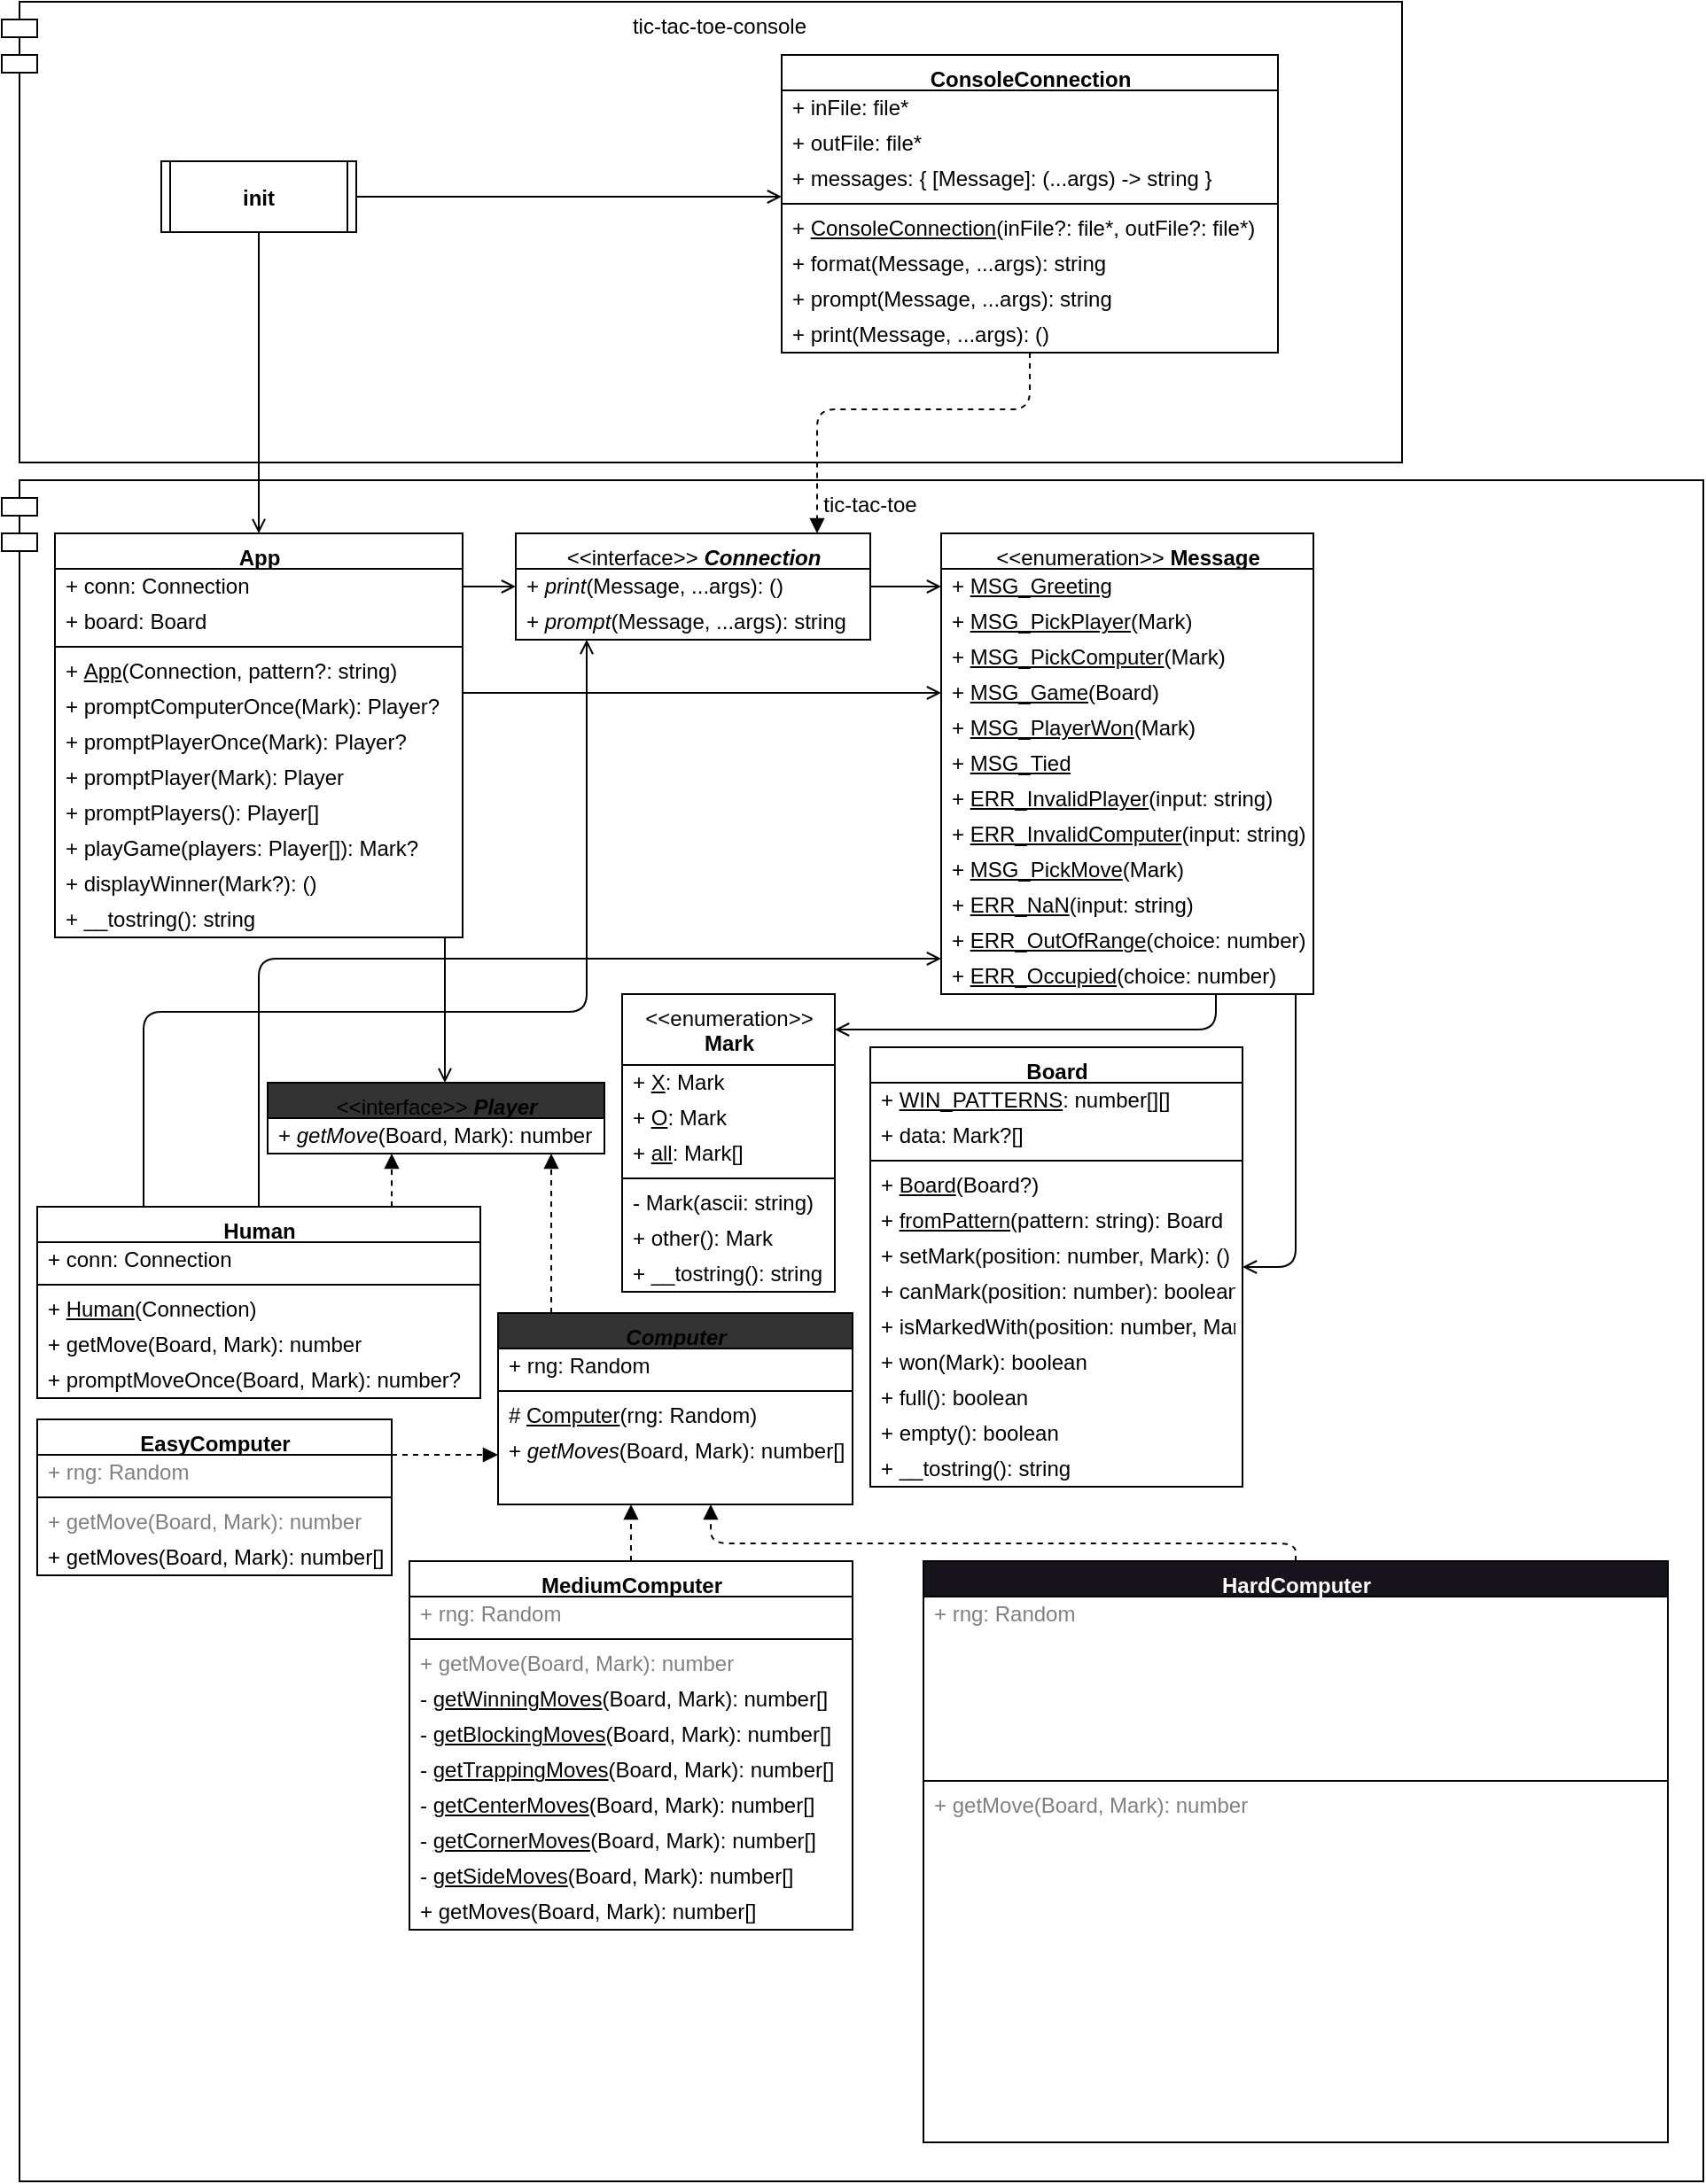 <mxfile>
    <diagram name="Page-1" id="3Qmz4yNFCVc4k0oNwkrS">
        <mxGraphModel dx="1030" dy="786" grid="1" gridSize="10" guides="0" tooltips="1" connect="1" arrows="1" fold="1" page="1" pageScale="1" pageWidth="850" pageHeight="1100" math="0" shadow="0">
            <root>
                <mxCell id="0"/>
                <mxCell id="1" parent="0"/>
                <mxCell id="96" value="" style="group" vertex="1" connectable="0" parent="1">
                    <mxGeometry x="10" y="10" width="790" height="260" as="geometry"/>
                </mxCell>
                <mxCell id="vkjEDLj0hO1vBvQd3F8n-6" value="tic-tac-toe-console" style="shape=module;align=left;spacingLeft=20;align=center;verticalAlign=top;whiteSpace=wrap;html=1;" parent="96" vertex="1">
                    <mxGeometry width="790" height="260" as="geometry"/>
                </mxCell>
                <mxCell id="188" style="edgeStyle=orthogonalEdgeStyle;html=1;fontColor=#FFFFFF;endArrow=open;endFill=0;" edge="1" parent="96" source="13" target="3">
                    <mxGeometry relative="1" as="geometry">
                        <Array as="points">
                            <mxPoint x="380" y="110"/>
                            <mxPoint x="380" y="110"/>
                        </Array>
                    </mxGeometry>
                </mxCell>
                <mxCell id="13" value="init" style="shape=process2;fixedSize=1;size=5;fontStyle=1;" vertex="1" parent="96">
                    <mxGeometry x="90" y="90" width="110" height="40" as="geometry"/>
                </mxCell>
                <mxCell id="3" value="&lt;b&gt;ConsoleConnection&lt;/b&gt;" style="swimlane;fontStyle=0;align=center;verticalAlign=top;childLayout=stackLayout;horizontal=1;startSize=20;horizontalStack=0;resizeParent=1;resizeParentMax=0;resizeLast=0;collapsible=0;marginBottom=0;html=1;" vertex="1" parent="96">
                    <mxGeometry x="440" y="30" width="280" height="168" as="geometry"/>
                </mxCell>
                <mxCell id="5" value="+ inFile: file*" style="text;html=1;strokeColor=none;fillColor=none;align=left;verticalAlign=middle;spacingLeft=4;spacingRight=4;overflow=hidden;rotatable=0;points=[[0,0.5],[1,0.5]];portConstraint=eastwest;" vertex="1" parent="3">
                    <mxGeometry y="20" width="280" height="20" as="geometry"/>
                </mxCell>
                <mxCell id="14" value="+ outFile: file*" style="text;html=1;strokeColor=none;fillColor=none;align=left;verticalAlign=middle;spacingLeft=4;spacingRight=4;overflow=hidden;rotatable=0;points=[[0,0.5],[1,0.5]];portConstraint=eastwest;" vertex="1" parent="3">
                    <mxGeometry y="40" width="280" height="20" as="geometry"/>
                </mxCell>
                <mxCell id="17" value="+ messages: { [Message]: (...args) -&amp;gt; string }" style="text;html=1;strokeColor=none;fillColor=none;align=left;verticalAlign=middle;spacingLeft=4;spacingRight=4;overflow=hidden;rotatable=0;points=[[0,0.5],[1,0.5]];portConstraint=eastwest;" vertex="1" parent="3">
                    <mxGeometry y="60" width="280" height="20" as="geometry"/>
                </mxCell>
                <mxCell id="8" value="" style="line;strokeWidth=1;fillColor=none;align=left;verticalAlign=middle;spacingTop=-1;spacingLeft=3;spacingRight=3;rotatable=0;labelPosition=right;points=[];portConstraint=eastwest;" vertex="1" parent="3">
                    <mxGeometry y="80" width="280" height="8" as="geometry"/>
                </mxCell>
                <mxCell id="19" value="+ &lt;u&gt;ConsoleConnection&lt;/u&gt;(inFile?: file*, outFile?: file*)" style="text;html=1;strokeColor=none;fillColor=none;align=left;verticalAlign=middle;spacingLeft=4;spacingRight=4;overflow=hidden;rotatable=0;points=[[0,0.5],[1,0.5]];portConstraint=eastwest;" vertex="1" parent="3">
                    <mxGeometry y="88" width="280" height="20" as="geometry"/>
                </mxCell>
                <mxCell id="18" value="+ format(Message, ...args): string" style="text;html=1;strokeColor=none;fillColor=none;align=left;verticalAlign=middle;spacingLeft=4;spacingRight=4;overflow=hidden;rotatable=0;points=[[0,0.5],[1,0.5]];portConstraint=eastwest;" vertex="1" parent="3">
                    <mxGeometry y="108" width="280" height="20" as="geometry"/>
                </mxCell>
                <mxCell id="10" value="+ prompt(Message, ...args): string" style="text;html=1;strokeColor=none;fillColor=none;align=left;verticalAlign=middle;spacingLeft=4;spacingRight=4;overflow=hidden;rotatable=0;points=[[0,0.5],[1,0.5]];portConstraint=eastwest;" vertex="1" parent="3">
                    <mxGeometry y="128" width="280" height="20" as="geometry"/>
                </mxCell>
                <mxCell id="16" value="+ print(Message, ...args): ()" style="text;html=1;strokeColor=none;fillColor=none;align=left;verticalAlign=middle;spacingLeft=4;spacingRight=4;overflow=hidden;rotatable=0;points=[[0,0.5],[1,0.5]];portConstraint=eastwest;" vertex="1" parent="3">
                    <mxGeometry y="148" width="280" height="20" as="geometry"/>
                </mxCell>
                <mxCell id="190" value="" style="group" vertex="1" connectable="0" parent="1">
                    <mxGeometry x="10" y="280" width="960" height="960" as="geometry"/>
                </mxCell>
                <mxCell id="vkjEDLj0hO1vBvQd3F8n-5" value="tic-tac-toe" style="shape=module;align=left;spacingLeft=20;align=center;verticalAlign=top;whiteSpace=wrap;html=1;" parent="190" vertex="1">
                    <mxGeometry width="960" height="960" as="geometry"/>
                </mxCell>
                <mxCell id="20" value="&lt;b&gt;App&lt;/b&gt;" style="swimlane;fontStyle=0;align=center;verticalAlign=top;childLayout=stackLayout;horizontal=1;startSize=20;horizontalStack=0;resizeParent=1;resizeParentMax=0;resizeLast=0;collapsible=0;marginBottom=0;html=1;" vertex="1" parent="190">
                    <mxGeometry x="30" y="30" width="230" height="228" as="geometry"/>
                </mxCell>
                <mxCell id="28" value="+ conn: Connection" style="text;html=1;strokeColor=none;fillColor=none;align=left;verticalAlign=middle;spacingLeft=4;spacingRight=4;overflow=hidden;rotatable=0;points=[[0,0.5],[1,0.5]];portConstraint=eastwest;" vertex="1" parent="20">
                    <mxGeometry y="20" width="230" height="20" as="geometry"/>
                </mxCell>
                <mxCell id="24" value="+ board: Board" style="text;html=1;strokeColor=none;fillColor=none;align=left;verticalAlign=middle;spacingLeft=4;spacingRight=4;overflow=hidden;rotatable=0;points=[[0,0.5],[1,0.5]];portConstraint=eastwest;" vertex="1" parent="20">
                    <mxGeometry y="40" width="230" height="20" as="geometry"/>
                </mxCell>
                <mxCell id="25" value="" style="line;strokeWidth=1;fillColor=none;align=left;verticalAlign=middle;spacingTop=-1;spacingLeft=3;spacingRight=3;rotatable=0;labelPosition=right;points=[];portConstraint=eastwest;" vertex="1" parent="20">
                    <mxGeometry y="60" width="230" height="8" as="geometry"/>
                </mxCell>
                <mxCell id="22" value="+&amp;nbsp;&lt;u&gt;App&lt;/u&gt;(Connection, pattern?: string)" style="text;html=1;strokeColor=none;fillColor=none;align=left;verticalAlign=middle;spacingLeft=4;spacingRight=4;overflow=hidden;rotatable=0;points=[[0,0.5],[1,0.5]];portConstraint=eastwest;" vertex="1" parent="20">
                    <mxGeometry y="68" width="230" height="20" as="geometry"/>
                </mxCell>
                <mxCell id="27" value="+ promptComputerOnce(Mark): Player?" style="text;html=1;strokeColor=none;fillColor=none;align=left;verticalAlign=middle;spacingLeft=4;spacingRight=4;overflow=hidden;rotatable=0;points=[[0,0.5],[1,0.5]];portConstraint=eastwest;" vertex="1" parent="20">
                    <mxGeometry y="88" width="230" height="20" as="geometry"/>
                </mxCell>
                <mxCell id="29" value="+ promptPlayerOnce(Mark): Player?" style="text;html=1;strokeColor=none;fillColor=none;align=left;verticalAlign=middle;spacingLeft=4;spacingRight=4;overflow=hidden;rotatable=0;points=[[0,0.5],[1,0.5]];portConstraint=eastwest;" vertex="1" parent="20">
                    <mxGeometry y="108" width="230" height="20" as="geometry"/>
                </mxCell>
                <mxCell id="33" value="+ promptPlayer(Mark): Player" style="text;html=1;strokeColor=none;fillColor=none;align=left;verticalAlign=middle;spacingLeft=4;spacingRight=4;overflow=hidden;rotatable=0;points=[[0,0.5],[1,0.5]];portConstraint=eastwest;" vertex="1" parent="20">
                    <mxGeometry y="128" width="230" height="20" as="geometry"/>
                </mxCell>
                <mxCell id="32" value="+ promptPlayers(): Player[]" style="text;html=1;strokeColor=none;fillColor=none;align=left;verticalAlign=middle;spacingLeft=4;spacingRight=4;overflow=hidden;rotatable=0;points=[[0,0.5],[1,0.5]];portConstraint=eastwest;" vertex="1" parent="20">
                    <mxGeometry y="148" width="230" height="20" as="geometry"/>
                </mxCell>
                <mxCell id="31" value="+ playGame(players: Player[]): Mark?" style="text;html=1;strokeColor=none;fillColor=none;align=left;verticalAlign=middle;spacingLeft=4;spacingRight=4;overflow=hidden;rotatable=0;points=[[0,0.5],[1,0.5]];portConstraint=eastwest;" vertex="1" parent="20">
                    <mxGeometry y="168" width="230" height="20" as="geometry"/>
                </mxCell>
                <mxCell id="30" value="+ displayWinner(Mark?): ()" style="text;html=1;strokeColor=none;fillColor=none;align=left;verticalAlign=middle;spacingLeft=4;spacingRight=4;overflow=hidden;rotatable=0;points=[[0,0.5],[1,0.5]];portConstraint=eastwest;" vertex="1" parent="20">
                    <mxGeometry y="188" width="230" height="20" as="geometry"/>
                </mxCell>
                <mxCell id="34" value="+ __tostring(): string" style="text;html=1;strokeColor=none;fillColor=none;align=left;verticalAlign=middle;spacingLeft=4;spacingRight=4;overflow=hidden;rotatable=0;points=[[0,0.5],[1,0.5]];portConstraint=eastwest;" vertex="1" parent="20">
                    <mxGeometry y="208" width="230" height="20" as="geometry"/>
                </mxCell>
                <mxCell id="35" value="&amp;lt;&amp;lt;interface&amp;gt;&amp;gt; &lt;b&gt;&lt;i&gt;Connection&lt;/i&gt;&lt;/b&gt;" style="swimlane;fontStyle=0;align=center;verticalAlign=top;childLayout=stackLayout;horizontal=1;startSize=20;horizontalStack=0;resizeParent=1;resizeParentMax=0;resizeLast=0;collapsible=0;marginBottom=0;html=1;" vertex="1" parent="190">
                    <mxGeometry x="290" y="30" width="200" height="60" as="geometry"/>
                </mxCell>
                <mxCell id="39" value="+ &lt;i&gt;print&lt;/i&gt;(Message, ...args): ()" style="text;html=1;strokeColor=none;fillColor=none;align=left;verticalAlign=middle;spacingLeft=4;spacingRight=4;overflow=hidden;rotatable=0;points=[[0,0.5],[1,0.5]];portConstraint=eastwest;" vertex="1" parent="35">
                    <mxGeometry y="20" width="200" height="20" as="geometry"/>
                </mxCell>
                <mxCell id="43" value="+ &lt;i&gt;prompt&lt;/i&gt;(Message, ...args): string" style="text;html=1;strokeColor=none;fillColor=none;align=left;verticalAlign=middle;spacingLeft=4;spacingRight=4;overflow=hidden;rotatable=0;points=[[0,0.5],[1,0.5]];portConstraint=eastwest;" vertex="1" parent="35">
                    <mxGeometry y="40" width="200" height="20" as="geometry"/>
                </mxCell>
                <mxCell id="181" style="edgeStyle=orthogonalEdgeStyle;html=1;fontColor=#FFFFFF;endArrow=open;endFill=0;" edge="1" parent="190" source="20" target="35">
                    <mxGeometry relative="1" as="geometry">
                        <Array as="points">
                            <mxPoint x="270" y="60"/>
                            <mxPoint x="270" y="60"/>
                        </Array>
                    </mxGeometry>
                </mxCell>
                <mxCell id="64" value="&amp;lt;&amp;lt;enumeration&amp;gt;&amp;gt;&lt;br&gt;&lt;b&gt;Mark&lt;/b&gt;" style="swimlane;fontStyle=0;align=center;verticalAlign=top;childLayout=stackLayout;horizontal=1;startSize=40;horizontalStack=0;resizeParent=1;resizeParentMax=0;resizeLast=0;collapsible=0;marginBottom=0;html=1;fillColor=default;" vertex="1" parent="190">
                    <mxGeometry x="350" y="290" width="120" height="168" as="geometry"/>
                </mxCell>
                <mxCell id="66" value="+ &lt;u&gt;X&lt;/u&gt;: Mark" style="text;html=1;strokeColor=none;fillColor=none;align=left;verticalAlign=middle;spacingLeft=4;spacingRight=4;overflow=hidden;rotatable=0;points=[[0,0.5],[1,0.5]];portConstraint=eastwest;" vertex="1" parent="64">
                    <mxGeometry y="40" width="120" height="20" as="geometry"/>
                </mxCell>
                <mxCell id="72" value="+ &lt;u&gt;O&lt;/u&gt;: Mark" style="text;html=1;strokeColor=none;fillColor=none;align=left;verticalAlign=middle;spacingLeft=4;spacingRight=4;overflow=hidden;rotatable=0;points=[[0,0.5],[1,0.5]];portConstraint=eastwest;" vertex="1" parent="64">
                    <mxGeometry y="60" width="120" height="20" as="geometry"/>
                </mxCell>
                <mxCell id="73" value="+ &lt;u&gt;all&lt;/u&gt;: Mark[]" style="text;html=1;strokeColor=none;fillColor=none;align=left;verticalAlign=middle;spacingLeft=4;spacingRight=4;overflow=hidden;rotatable=0;points=[[0,0.5],[1,0.5]];portConstraint=eastwest;" vertex="1" parent="64">
                    <mxGeometry y="80" width="120" height="20" as="geometry"/>
                </mxCell>
                <mxCell id="69" value="" style="line;strokeWidth=1;fillColor=none;align=left;verticalAlign=middle;spacingTop=-1;spacingLeft=3;spacingRight=3;rotatable=0;labelPosition=right;points=[];portConstraint=eastwest;" vertex="1" parent="64">
                    <mxGeometry y="100" width="120" height="8" as="geometry"/>
                </mxCell>
                <mxCell id="71" value="- Mark(ascii: string)" style="text;html=1;strokeColor=none;fillColor=none;align=left;verticalAlign=middle;spacingLeft=4;spacingRight=4;overflow=hidden;rotatable=0;points=[[0,0.5],[1,0.5]];portConstraint=eastwest;" vertex="1" parent="64">
                    <mxGeometry y="108" width="120" height="20" as="geometry"/>
                </mxCell>
                <mxCell id="74" value="+ other(): Mark" style="text;html=1;strokeColor=none;fillColor=none;align=left;verticalAlign=middle;spacingLeft=4;spacingRight=4;overflow=hidden;rotatable=0;points=[[0,0.5],[1,0.5]];portConstraint=eastwest;" vertex="1" parent="64">
                    <mxGeometry y="128" width="120" height="20" as="geometry"/>
                </mxCell>
                <mxCell id="75" value="+ __tostring(): string" style="text;html=1;strokeColor=none;fillColor=none;align=left;verticalAlign=middle;spacingLeft=4;spacingRight=4;overflow=hidden;rotatable=0;points=[[0,0.5],[1,0.5]];portConstraint=eastwest;" vertex="1" parent="64">
                    <mxGeometry y="148" width="120" height="20" as="geometry"/>
                </mxCell>
                <mxCell id="140" style="edgeStyle=orthogonalEdgeStyle;html=1;endArrow=open;endFill=0;" edge="1" parent="190" source="76" target="44">
                    <mxGeometry relative="1" as="geometry">
                        <mxPoint x="580" y="154" as="sourcePoint"/>
                        <Array as="points">
                            <mxPoint x="730" y="444"/>
                        </Array>
                    </mxGeometry>
                </mxCell>
                <mxCell id="141" style="edgeStyle=orthogonalEdgeStyle;html=1;endArrow=open;endFill=0;" edge="1" parent="190" source="76" target="64">
                    <mxGeometry relative="1" as="geometry">
                        <Array as="points">
                            <mxPoint x="685" y="310"/>
                        </Array>
                    </mxGeometry>
                </mxCell>
                <mxCell id="76" value="&amp;lt;&amp;lt;enumeration&amp;gt;&amp;gt; &lt;b&gt;Message&lt;/b&gt;" style="swimlane;fontStyle=0;align=center;verticalAlign=top;childLayout=stackLayout;horizontal=1;startSize=20;horizontalStack=0;resizeParent=1;resizeParentMax=0;resizeLast=0;collapsible=0;marginBottom=0;html=1;" vertex="1" parent="190">
                    <mxGeometry x="530" y="30" width="210" height="260" as="geometry"/>
                </mxCell>
                <mxCell id="78" value="+ &lt;u&gt;MSG_Greeting&lt;/u&gt;" style="text;html=1;strokeColor=none;fillColor=none;align=left;verticalAlign=middle;spacingLeft=4;spacingRight=4;overflow=hidden;rotatable=0;points=[[0,0.5],[1,0.5]];portConstraint=eastwest;" vertex="1" parent="76">
                    <mxGeometry y="20" width="210" height="20" as="geometry"/>
                </mxCell>
                <mxCell id="84" value="+ &lt;u&gt;MSG_PickPlayer&lt;/u&gt;(Mark)" style="text;html=1;strokeColor=none;fillColor=none;align=left;verticalAlign=middle;spacingLeft=4;spacingRight=4;overflow=hidden;rotatable=0;points=[[0,0.5],[1,0.5]];portConstraint=eastwest;" vertex="1" parent="76">
                    <mxGeometry y="40" width="210" height="20" as="geometry"/>
                </mxCell>
                <mxCell id="85" value="+ &lt;u&gt;MSG_PickComputer&lt;/u&gt;(Mark)" style="text;html=1;strokeColor=none;fillColor=none;align=left;verticalAlign=middle;spacingLeft=4;spacingRight=4;overflow=hidden;rotatable=0;points=[[0,0.5],[1,0.5]];portConstraint=eastwest;" vertex="1" parent="76">
                    <mxGeometry y="60" width="210" height="20" as="geometry"/>
                </mxCell>
                <mxCell id="86" value="+ &lt;u&gt;MSG_Game&lt;/u&gt;(Board)" style="text;html=1;strokeColor=none;fillColor=none;align=left;verticalAlign=middle;spacingLeft=4;spacingRight=4;overflow=hidden;rotatable=0;points=[[0,0.5],[1,0.5]];portConstraint=eastwest;" vertex="1" parent="76">
                    <mxGeometry y="80" width="210" height="20" as="geometry"/>
                </mxCell>
                <mxCell id="87" value="+ &lt;u&gt;MSG_PlayerWon&lt;/u&gt;(Mark)" style="text;html=1;strokeColor=none;fillColor=none;align=left;verticalAlign=middle;spacingLeft=4;spacingRight=4;overflow=hidden;rotatable=0;points=[[0,0.5],[1,0.5]];portConstraint=eastwest;" vertex="1" parent="76">
                    <mxGeometry y="100" width="210" height="20" as="geometry"/>
                </mxCell>
                <mxCell id="88" value="+ &lt;u&gt;MSG_Tied&lt;/u&gt;" style="text;html=1;strokeColor=none;fillColor=none;align=left;verticalAlign=middle;spacingLeft=4;spacingRight=4;overflow=hidden;rotatable=0;points=[[0,0.5],[1,0.5]];portConstraint=eastwest;" vertex="1" parent="76">
                    <mxGeometry y="120" width="210" height="20" as="geometry"/>
                </mxCell>
                <mxCell id="89" value="+ &lt;u&gt;ERR_InvalidPlayer&lt;/u&gt;(input: string)" style="text;html=1;strokeColor=none;fillColor=none;align=left;verticalAlign=middle;spacingLeft=4;spacingRight=4;overflow=hidden;rotatable=0;points=[[0,0.5],[1,0.5]];portConstraint=eastwest;" vertex="1" parent="76">
                    <mxGeometry y="140" width="210" height="20" as="geometry"/>
                </mxCell>
                <mxCell id="90" value="+ &lt;u&gt;ERR_InvalidComputer&lt;/u&gt;(input: string)" style="text;html=1;strokeColor=none;fillColor=none;align=left;verticalAlign=middle;spacingLeft=4;spacingRight=4;overflow=hidden;rotatable=0;points=[[0,0.5],[1,0.5]];portConstraint=eastwest;" vertex="1" parent="76">
                    <mxGeometry y="160" width="210" height="20" as="geometry"/>
                </mxCell>
                <mxCell id="91" value="+ &lt;u&gt;MSG_PickMove&lt;/u&gt;(Mark)" style="text;html=1;strokeColor=none;fillColor=none;align=left;verticalAlign=middle;spacingLeft=4;spacingRight=4;overflow=hidden;rotatable=0;points=[[0,0.5],[1,0.5]];portConstraint=eastwest;" vertex="1" parent="76">
                    <mxGeometry y="180" width="210" height="20" as="geometry"/>
                </mxCell>
                <mxCell id="92" value="+ &lt;u&gt;ERR_NaN&lt;/u&gt;(input: string)" style="text;html=1;strokeColor=none;fillColor=none;align=left;verticalAlign=middle;spacingLeft=4;spacingRight=4;overflow=hidden;rotatable=0;points=[[0,0.5],[1,0.5]];portConstraint=eastwest;" vertex="1" parent="76">
                    <mxGeometry y="200" width="210" height="20" as="geometry"/>
                </mxCell>
                <mxCell id="93" value="+ &lt;u&gt;ERR_OutOfRange&lt;/u&gt;(choice: number)" style="text;html=1;strokeColor=none;fillColor=none;align=left;verticalAlign=middle;spacingLeft=4;spacingRight=4;overflow=hidden;rotatable=0;points=[[0,0.5],[1,0.5]];portConstraint=eastwest;" vertex="1" parent="76">
                    <mxGeometry y="220" width="210" height="20" as="geometry"/>
                </mxCell>
                <mxCell id="94" value="+ &lt;u&gt;ERR_Occupied&lt;/u&gt;(choice: number)" style="text;html=1;strokeColor=none;fillColor=none;align=left;verticalAlign=middle;spacingLeft=4;spacingRight=4;overflow=hidden;rotatable=0;points=[[0,0.5],[1,0.5]];portConstraint=eastwest;" vertex="1" parent="76">
                    <mxGeometry y="240" width="210" height="20" as="geometry"/>
                </mxCell>
                <mxCell id="186" style="edgeStyle=orthogonalEdgeStyle;html=1;fontColor=#FFFFFF;endArrow=open;endFill=0;" edge="1" parent="190" source="20" target="76">
                    <mxGeometry relative="1" as="geometry">
                        <Array as="points">
                            <mxPoint x="400" y="120"/>
                            <mxPoint x="400" y="120"/>
                        </Array>
                    </mxGeometry>
                </mxCell>
                <mxCell id="185" style="edgeStyle=orthogonalEdgeStyle;html=1;fontColor=#FFFFFF;endArrow=open;endFill=0;" edge="1" parent="190" source="35" target="76">
                    <mxGeometry relative="1" as="geometry">
                        <Array as="points">
                            <mxPoint x="520" y="60"/>
                            <mxPoint x="520" y="60"/>
                        </Array>
                    </mxGeometry>
                </mxCell>
                <mxCell id="98" value="&amp;lt;&amp;lt;interface&amp;gt;&amp;gt; &lt;b&gt;&lt;i&gt;Player&lt;/i&gt;&lt;/b&gt;" style="swimlane;fontStyle=0;align=center;verticalAlign=top;childLayout=stackLayout;horizontal=1;startSize=20;horizontalStack=0;resizeParent=1;resizeParentMax=0;resizeLast=0;collapsible=0;marginBottom=0;html=1;fillStyle=auto;gradientColor=none;swimlaneFillColor=none;fillColor=#333333;" vertex="1" parent="190">
                    <mxGeometry x="150" y="340" width="190" height="40" as="geometry"/>
                </mxCell>
                <mxCell id="105" value="+ &lt;i&gt;getMove&lt;/i&gt;(Board, Mark): number" style="text;html=1;strokeColor=none;fillColor=none;align=left;verticalAlign=middle;spacingLeft=4;spacingRight=4;overflow=hidden;rotatable=0;points=[[0,0.5],[1,0.5]];portConstraint=eastwest;" vertex="1" parent="98">
                    <mxGeometry y="20" width="190" height="20" as="geometry"/>
                </mxCell>
                <mxCell id="139" style="edgeStyle=orthogonalEdgeStyle;html=1;endArrow=open;endFill=0;" edge="1" parent="190" source="20" target="98">
                    <mxGeometry relative="1" as="geometry">
                        <Array as="points">
                            <mxPoint x="250" y="310"/>
                            <mxPoint x="250" y="310"/>
                        </Array>
                    </mxGeometry>
                </mxCell>
                <mxCell id="114" style="edgeStyle=orthogonalEdgeStyle;html=1;endArrow=block;endFill=1;dashed=1;" edge="1" parent="190" source="106" target="98">
                    <mxGeometry relative="1" as="geometry">
                        <Array as="points">
                            <mxPoint x="310" y="430"/>
                            <mxPoint x="310" y="430"/>
                        </Array>
                    </mxGeometry>
                </mxCell>
                <mxCell id="106" value="&lt;b&gt;&lt;i&gt;Computer&lt;/i&gt;&lt;/b&gt;" style="swimlane;fontStyle=0;align=center;verticalAlign=top;childLayout=stackLayout;horizontal=1;startSize=20;horizontalStack=0;resizeParent=1;resizeParentMax=0;resizeLast=0;collapsible=0;marginBottom=0;html=1;fillColor=#333333;" vertex="1" parent="190">
                    <mxGeometry x="280" y="470" width="200" height="108" as="geometry"/>
                </mxCell>
                <mxCell id="135" value="+ rng: Random" style="text;html=1;strokeColor=none;fillColor=none;align=left;verticalAlign=middle;spacingLeft=4;spacingRight=4;overflow=hidden;rotatable=0;points=[[0,0.5],[1,0.5]];portConstraint=eastwest;" vertex="1" parent="106">
                    <mxGeometry y="20" width="200" height="20" as="geometry"/>
                </mxCell>
                <mxCell id="134" value="" style="line;strokeWidth=1;fillColor=none;align=left;verticalAlign=middle;spacingTop=-1;spacingLeft=3;spacingRight=3;rotatable=0;labelPosition=right;points=[];portConstraint=eastwest;" vertex="1" parent="106">
                    <mxGeometry y="40" width="200" height="8" as="geometry"/>
                </mxCell>
                <mxCell id="136" value="# &lt;u&gt;Computer&lt;/u&gt;(rng: Random)" style="text;html=1;strokeColor=none;fillColor=none;align=left;verticalAlign=middle;spacingLeft=4;spacingRight=4;overflow=hidden;rotatable=0;points=[[0,0.5],[1,0.5]];portConstraint=eastwest;" vertex="1" parent="106">
                    <mxGeometry y="48" width="200" height="20" as="geometry"/>
                </mxCell>
                <mxCell id="113" value="+ &lt;i&gt;getMoves&lt;/i&gt;(Board, Mark): number[]" style="text;html=1;strokeColor=none;fillColor=none;align=left;verticalAlign=middle;spacingLeft=4;spacingRight=4;overflow=hidden;rotatable=0;points=[[0,0.5],[1,0.5]];portConstraint=eastwest;" vertex="1" parent="106">
                    <mxGeometry y="68" width="200" height="20" as="geometry"/>
                </mxCell>
                <mxCell id="109" value="+ getMove(Board, Mark): number" style="text;html=1;strokeColor=none;fillColor=none;align=left;verticalAlign=middle;spacingLeft=4;spacingRight=4;overflow=hidden;rotatable=0;points=[[0,0.5],[1,0.5]];portConstraint=eastwest;fontColor=#FFFFFF;" vertex="1" parent="106">
                    <mxGeometry y="88" width="200" height="20" as="geometry"/>
                </mxCell>
                <mxCell id="125" style="edgeStyle=orthogonalEdgeStyle;html=1;endArrow=block;endFill=1;dashed=1;" edge="1" parent="190" source="115" target="98">
                    <mxGeometry relative="1" as="geometry">
                        <Array as="points">
                            <mxPoint x="220" y="400"/>
                            <mxPoint x="220" y="400"/>
                        </Array>
                    </mxGeometry>
                </mxCell>
                <mxCell id="182" style="edgeStyle=orthogonalEdgeStyle;html=1;fontColor=#FFFFFF;endArrow=open;endFill=0;" edge="1" parent="190" source="115" target="35">
                    <mxGeometry relative="1" as="geometry">
                        <Array as="points">
                            <mxPoint x="80" y="300"/>
                            <mxPoint x="330" y="300"/>
                        </Array>
                    </mxGeometry>
                </mxCell>
                <mxCell id="187" style="edgeStyle=orthogonalEdgeStyle;html=1;fontColor=#FFFFFF;endArrow=open;endFill=0;" edge="1" parent="190" source="115" target="76">
                    <mxGeometry relative="1" as="geometry">
                        <Array as="points">
                            <mxPoint x="145" y="270"/>
                        </Array>
                    </mxGeometry>
                </mxCell>
                <mxCell id="115" value="&lt;b&gt;Human&lt;/b&gt;" style="swimlane;fontStyle=0;align=center;verticalAlign=top;childLayout=stackLayout;horizontal=1;startSize=20;horizontalStack=0;resizeParent=1;resizeParentMax=0;resizeLast=0;collapsible=0;marginBottom=0;html=1;" vertex="1" parent="190">
                    <mxGeometry x="20" y="410" width="250" height="108" as="geometry"/>
                </mxCell>
                <mxCell id="122" value="+ conn: Connection" style="text;html=1;strokeColor=none;fillColor=none;align=left;verticalAlign=middle;spacingLeft=4;spacingRight=4;overflow=hidden;rotatable=0;points=[[0,0.5],[1,0.5]];portConstraint=eastwest;" vertex="1" parent="115">
                    <mxGeometry y="20" width="250" height="20" as="geometry"/>
                </mxCell>
                <mxCell id="120" value="" style="line;strokeWidth=1;fillColor=none;align=left;verticalAlign=middle;spacingTop=-1;spacingLeft=3;spacingRight=3;rotatable=0;labelPosition=right;points=[];portConstraint=eastwest;" vertex="1" parent="115">
                    <mxGeometry y="40" width="250" height="8" as="geometry"/>
                </mxCell>
                <mxCell id="124" value="+ &lt;u&gt;Human&lt;/u&gt;(Connection)" style="text;html=1;strokeColor=none;fillColor=none;align=left;verticalAlign=middle;spacingLeft=4;spacingRight=4;overflow=hidden;rotatable=0;points=[[0,0.5],[1,0.5]];portConstraint=eastwest;" vertex="1" parent="115">
                    <mxGeometry y="48" width="250" height="20" as="geometry"/>
                </mxCell>
                <mxCell id="117" value="+ getMove(Board, Mark): number" style="text;html=1;strokeColor=none;fillColor=none;align=left;verticalAlign=middle;spacingLeft=4;spacingRight=4;overflow=hidden;rotatable=0;points=[[0,0.5],[1,0.5]];portConstraint=eastwest;" vertex="1" parent="115">
                    <mxGeometry y="68" width="250" height="20" as="geometry"/>
                </mxCell>
                <mxCell id="119" value="+ promptMoveOnce(Board, Mark): number?" style="text;html=1;strokeColor=none;fillColor=none;align=left;verticalAlign=middle;spacingLeft=4;spacingRight=4;overflow=hidden;rotatable=0;points=[[0,0.5],[1,0.5]];portConstraint=eastwest;" vertex="1" parent="115">
                    <mxGeometry y="88" width="250" height="20" as="geometry"/>
                </mxCell>
                <mxCell id="138" style="edgeStyle=orthogonalEdgeStyle;html=1;dashed=1;endArrow=block;endFill=1;" edge="1" parent="190" source="126" target="106">
                    <mxGeometry relative="1" as="geometry">
                        <Array as="points">
                            <mxPoint x="250" y="550"/>
                            <mxPoint x="250" y="550"/>
                        </Array>
                    </mxGeometry>
                </mxCell>
                <mxCell id="126" value="&lt;b&gt;EasyComputer&lt;/b&gt;" style="swimlane;fontStyle=0;align=center;verticalAlign=top;childLayout=stackLayout;horizontal=1;startSize=20;horizontalStack=0;resizeParent=1;resizeParentMax=0;resizeLast=0;collapsible=0;marginBottom=0;html=1;" vertex="1" parent="190">
                    <mxGeometry x="20" y="530" width="200" height="88" as="geometry"/>
                </mxCell>
                <mxCell id="137" value="+ rng: Random" style="text;html=1;strokeColor=none;fillColor=none;align=left;verticalAlign=middle;spacingLeft=4;spacingRight=4;overflow=hidden;rotatable=0;points=[[0,0.5],[1,0.5]];portConstraint=eastwest;fontColor=#808080;" vertex="1" parent="126">
                    <mxGeometry y="20" width="200" height="20" as="geometry"/>
                </mxCell>
                <mxCell id="131" value="" style="line;strokeWidth=1;fillColor=none;align=left;verticalAlign=middle;spacingTop=-1;spacingLeft=3;spacingRight=3;rotatable=0;labelPosition=right;points=[];portConstraint=eastwest;" vertex="1" parent="126">
                    <mxGeometry y="40" width="200" height="8" as="geometry"/>
                </mxCell>
                <mxCell id="145" value="+ getMove(Board, Mark): number" style="text;html=1;strokeColor=none;fillColor=none;align=left;verticalAlign=middle;spacingLeft=4;spacingRight=4;overflow=hidden;rotatable=0;points=[[0,0.5],[1,0.5]];portConstraint=eastwest;fontColor=#808080;" vertex="1" parent="126">
                    <mxGeometry y="48" width="200" height="20" as="geometry"/>
                </mxCell>
                <mxCell id="133" value="+ getMoves(Board, Mark): number[]" style="text;html=1;strokeColor=none;fillColor=none;align=left;verticalAlign=middle;spacingLeft=4;spacingRight=4;overflow=hidden;rotatable=0;points=[[0,0.5],[1,0.5]];portConstraint=eastwest;" vertex="1" parent="126">
                    <mxGeometry y="68" width="200" height="20" as="geometry"/>
                </mxCell>
                <mxCell id="151" style="edgeStyle=orthogonalEdgeStyle;html=1;fontColor=#FFFFFF;endArrow=block;endFill=1;dashed=1;" edge="1" parent="190" source="146" target="106">
                    <mxGeometry relative="1" as="geometry">
                        <Array as="points">
                            <mxPoint x="355" y="610"/>
                            <mxPoint x="355" y="610"/>
                        </Array>
                    </mxGeometry>
                </mxCell>
                <mxCell id="146" value="&lt;b&gt;MediumComputer&lt;/b&gt;" style="swimlane;fontStyle=0;align=center;verticalAlign=top;childLayout=stackLayout;horizontal=1;startSize=20;horizontalStack=0;resizeParent=1;resizeParentMax=0;resizeLast=0;collapsible=0;marginBottom=0;html=1;fillColor=default;" vertex="1" parent="190">
                    <mxGeometry x="230" y="610" width="250" height="208" as="geometry"/>
                </mxCell>
                <mxCell id="147" value="+ rng: Random" style="text;html=1;strokeColor=none;fillColor=none;align=left;verticalAlign=middle;spacingLeft=4;spacingRight=4;overflow=hidden;rotatable=0;points=[[0,0.5],[1,0.5]];portConstraint=eastwest;fontColor=#808080;" vertex="1" parent="146">
                    <mxGeometry y="20" width="250" height="20" as="geometry"/>
                </mxCell>
                <mxCell id="148" value="" style="line;strokeWidth=1;fillColor=none;align=left;verticalAlign=middle;spacingTop=-1;spacingLeft=3;spacingRight=3;rotatable=0;labelPosition=right;points=[];portConstraint=eastwest;" vertex="1" parent="146">
                    <mxGeometry y="40" width="250" height="8" as="geometry"/>
                </mxCell>
                <mxCell id="150" value="+ getMove(Board, Mark): number" style="text;html=1;strokeColor=none;fillColor=none;align=left;verticalAlign=middle;spacingLeft=4;spacingRight=4;overflow=hidden;rotatable=0;points=[[0,0.5],[1,0.5]];portConstraint=eastwest;fontColor=#808080;" vertex="1" parent="146">
                    <mxGeometry y="48" width="250" height="20" as="geometry"/>
                </mxCell>
                <mxCell id="152" value="- &lt;u&gt;getWinningMoves&lt;/u&gt;(Board, Mark): number[]" style="text;html=1;strokeColor=none;fillColor=none;align=left;verticalAlign=middle;spacingLeft=4;spacingRight=4;overflow=hidden;rotatable=0;points=[[0,0.5],[1,0.5]];portConstraint=eastwest;" vertex="1" parent="146">
                    <mxGeometry y="68" width="250" height="20" as="geometry"/>
                </mxCell>
                <mxCell id="153" value="-&amp;nbsp;&lt;u&gt;getBlockingMoves&lt;/u&gt;(Board, Mark): number[]" style="text;html=1;strokeColor=none;fillColor=none;align=left;verticalAlign=middle;spacingLeft=4;spacingRight=4;overflow=hidden;rotatable=0;points=[[0,0.5],[1,0.5]];portConstraint=eastwest;" vertex="1" parent="146">
                    <mxGeometry y="88" width="250" height="20" as="geometry"/>
                </mxCell>
                <mxCell id="154" value="-&amp;nbsp;&lt;u&gt;getTrappingMoves&lt;/u&gt;(Board, Mark): number[]" style="text;html=1;strokeColor=none;fillColor=none;align=left;verticalAlign=middle;spacingLeft=4;spacingRight=4;overflow=hidden;rotatable=0;points=[[0,0.5],[1,0.5]];portConstraint=eastwest;" vertex="1" parent="146">
                    <mxGeometry y="108" width="250" height="20" as="geometry"/>
                </mxCell>
                <mxCell id="155" value="- &lt;u&gt;getCenterMoves&lt;/u&gt;(Board, Mark): number[]" style="text;html=1;strokeColor=none;fillColor=none;align=left;verticalAlign=middle;spacingLeft=4;spacingRight=4;overflow=hidden;rotatable=0;points=[[0,0.5],[1,0.5]];portConstraint=eastwest;" vertex="1" parent="146">
                    <mxGeometry y="128" width="250" height="20" as="geometry"/>
                </mxCell>
                <mxCell id="156" value="- &lt;u&gt;getCornerMoves&lt;/u&gt;(Board, Mark): number[]" style="text;html=1;strokeColor=none;fillColor=none;align=left;verticalAlign=middle;spacingLeft=4;spacingRight=4;overflow=hidden;rotatable=0;points=[[0,0.5],[1,0.5]];portConstraint=eastwest;" vertex="1" parent="146">
                    <mxGeometry y="148" width="250" height="20" as="geometry"/>
                </mxCell>
                <mxCell id="157" value="- &lt;u&gt;getSideMoves&lt;/u&gt;(Board, Mark): number[]" style="text;html=1;strokeColor=none;fillColor=none;align=left;verticalAlign=middle;spacingLeft=4;spacingRight=4;overflow=hidden;rotatable=0;points=[[0,0.5],[1,0.5]];portConstraint=eastwest;" vertex="1" parent="146">
                    <mxGeometry y="168" width="250" height="20" as="geometry"/>
                </mxCell>
                <mxCell id="149" value="+ getMoves(Board, Mark): number[]" style="text;html=1;strokeColor=none;fillColor=none;align=left;verticalAlign=middle;spacingLeft=4;spacingRight=4;overflow=hidden;rotatable=0;points=[[0,0.5],[1,0.5]];portConstraint=eastwest;" vertex="1" parent="146">
                    <mxGeometry y="188" width="250" height="20" as="geometry"/>
                </mxCell>
                <mxCell id="180" style="edgeStyle=orthogonalEdgeStyle;html=1;dashed=1;fontColor=#FFFFFF;endArrow=block;endFill=1;" edge="1" parent="190" source="159" target="106">
                    <mxGeometry relative="1" as="geometry">
                        <Array as="points">
                            <mxPoint x="400" y="600"/>
                        </Array>
                    </mxGeometry>
                </mxCell>
                <mxCell id="159" value="&lt;b&gt;HardComputer&lt;/b&gt;" style="swimlane;fontStyle=0;align=center;verticalAlign=top;childLayout=stackLayout;horizontal=1;startSize=20;horizontalStack=0;resizeParent=1;resizeParentMax=0;resizeLast=0;collapsible=0;marginBottom=0;html=1;fillStyle=auto;fontColor=#FFFFFF;fillColor=#18141D;gradientColor=none;" vertex="1" parent="190">
                    <mxGeometry x="520" y="610" width="420" height="328" as="geometry"/>
                </mxCell>
                <mxCell id="162" value="+ rng: Random" style="text;html=1;strokeColor=none;fillColor=none;align=left;verticalAlign=middle;spacingLeft=4;spacingRight=4;overflow=hidden;rotatable=0;points=[[0,0.5],[1,0.5]];portConstraint=eastwest;fontColor=#808080;fillStyle=auto;" vertex="1" parent="159">
                    <mxGeometry y="20" width="420" height="20" as="geometry"/>
                </mxCell>
                <mxCell id="163" value="- &lt;u&gt;EQUALITIES&lt;/u&gt;: Map&amp;lt;1..12, (number, number)&amp;gt;" style="text;html=1;strokeColor=none;fillColor=none;align=left;verticalAlign=middle;spacingLeft=4;spacingRight=4;overflow=hidden;rotatable=0;points=[[0,0.5],[1,0.5]];portConstraint=eastwest;fillStyle=auto;fontColor=#FFFFFF;" vertex="1" parent="159">
                    <mxGeometry y="40" width="420" height="20" as="geometry"/>
                </mxCell>
                <mxCell id="167" value="- &lt;u&gt;SYMMETRIES&lt;/u&gt;: { equalities: number[], image: number[] }" style="text;html=1;strokeColor=none;fillColor=none;align=left;verticalAlign=middle;spacingLeft=4;spacingRight=4;overflow=hidden;rotatable=0;points=[[0,0.5],[1,0.5]];portConstraint=eastwest;fillStyle=auto;fontColor=#FFFFFF;" vertex="1" parent="159">
                    <mxGeometry y="60" width="420" height="20" as="geometry"/>
                </mxCell>
                <mxCell id="174" value="+ &lt;u&gt;RECONCILERS&lt;/u&gt;: Map&amp;lt;Mark, (number, number) -&amp;gt; number&amp;gt;" style="text;html=1;strokeColor=none;fillColor=none;align=left;verticalAlign=middle;spacingLeft=4;spacingRight=4;overflow=hidden;rotatable=0;points=[[0,0.5],[1,0.5]];portConstraint=eastwest;fillStyle=auto;fontColor=#FFFFFF;" vertex="1" parent="159">
                    <mxGeometry y="80" width="420" height="20" as="geometry"/>
                </mxCell>
                <mxCell id="175" value="+ &lt;u&gt;CONTROLS&lt;/u&gt;: Map&amp;lt;Mark, number&amp;gt;" style="text;html=1;strokeColor=none;fillColor=none;align=left;verticalAlign=middle;spacingLeft=4;spacingRight=4;overflow=hidden;rotatable=0;points=[[0,0.5],[1,0.5]];portConstraint=eastwest;fillStyle=auto;fontColor=#FFFFFF;" vertex="1" parent="159">
                    <mxGeometry y="100" width="420" height="20" as="geometry"/>
                </mxCell>
                <mxCell id="164" value="" style="line;strokeWidth=1;fillColor=none;align=left;verticalAlign=middle;spacingTop=-1;spacingLeft=3;spacingRight=3;rotatable=0;labelPosition=right;points=[];portConstraint=eastwest;fillStyle=auto;fontColor=#FFFFFF;" vertex="1" parent="159">
                    <mxGeometry y="120" width="420" height="8" as="geometry"/>
                </mxCell>
                <mxCell id="179" value="+ getMove(Board, Mark): number" style="text;html=1;strokeColor=none;fillColor=none;align=left;verticalAlign=middle;spacingLeft=4;spacingRight=4;overflow=hidden;rotatable=0;points=[[0,0.5],[1,0.5]];portConstraint=eastwest;fontColor=#808080;" vertex="1" parent="159">
                    <mxGeometry y="128" width="420" height="20" as="geometry"/>
                </mxCell>
                <mxCell id="166" value="- &lt;u&gt;symmetryMatches&lt;/u&gt;(equalSet: Set&amp;lt;number&amp;gt;, symmetry: number[]): boolean" style="text;html=1;strokeColor=none;fillColor=none;align=left;verticalAlign=middle;spacingLeft=4;spacingRight=4;overflow=hidden;rotatable=0;points=[[0,0.5],[1,0.5]];portConstraint=eastwest;fillStyle=auto;fontColor=#FFFFFF;" vertex="1" parent="159">
                    <mxGeometry y="148" width="420" height="20" as="geometry"/>
                </mxCell>
                <mxCell id="168" value="- &lt;u&gt;filterImage&lt;/u&gt;(Board, image: number[]): number[]" style="text;html=1;strokeColor=none;fillColor=none;align=left;verticalAlign=middle;spacingLeft=4;spacingRight=4;overflow=hidden;rotatable=0;points=[[0,0.5],[1,0.5]];portConstraint=eastwest;fillStyle=auto;fontColor=#FFFFFF;" vertex="1" parent="159">
                    <mxGeometry y="168" width="420" height="20" as="geometry"/>
                </mxCell>
                <mxCell id="169" value="- &lt;u&gt;getEqualitySet&lt;/u&gt;(Board): Set&amp;lt;number&amp;gt;" style="text;html=1;strokeColor=none;fillColor=none;align=left;verticalAlign=middle;spacingLeft=4;spacingRight=4;overflow=hidden;rotatable=0;points=[[0,0.5],[1,0.5]];portConstraint=eastwest;fillStyle=auto;fontColor=#FFFFFF;" vertex="1" parent="159">
                    <mxGeometry y="188" width="420" height="20" as="geometry"/>
                </mxCell>
                <mxCell id="170" value="- &lt;u&gt;symmetricMoves&lt;/u&gt;(Board): number[]?" style="text;html=1;strokeColor=none;fillColor=none;align=left;verticalAlign=middle;spacingLeft=4;spacingRight=4;overflow=hidden;rotatable=0;points=[[0,0.5],[1,0.5]];portConstraint=eastwest;fillStyle=auto;fontColor=#FFFFFF;" vertex="1" parent="159">
                    <mxGeometry y="208" width="420" height="20" as="geometry"/>
                </mxCell>
                <mxCell id="171" value="- &lt;u&gt;simpleMoves&lt;/u&gt;(Board): number[]" style="text;html=1;strokeColor=none;fillColor=none;align=left;verticalAlign=middle;spacingLeft=4;spacingRight=4;overflow=hidden;rotatable=0;points=[[0,0.5],[1,0.5]];portConstraint=eastwest;fillStyle=auto;fontColor=#FFFFFF;" vertex="1" parent="159">
                    <mxGeometry y="228" width="420" height="20" as="geometry"/>
                </mxCell>
                <mxCell id="172" value="- &lt;u&gt;moves&lt;/u&gt;(Board): number[]" style="text;html=1;strokeColor=none;fillColor=none;align=left;verticalAlign=middle;spacingLeft=4;spacingRight=4;overflow=hidden;rotatable=0;points=[[0,0.5],[1,0.5]];portConstraint=eastwest;fillStyle=auto;fontColor=#FFFFFF;" vertex="1" parent="159">
                    <mxGeometry y="248" width="420" height="20" as="geometry"/>
                </mxCell>
                <mxCell id="173" value="- &lt;u&gt;terminal&lt;/u&gt;(Board): (-1 | 0 | 1)?" style="text;html=1;strokeColor=none;fillColor=none;align=left;verticalAlign=middle;spacingLeft=4;spacingRight=4;overflow=hidden;rotatable=0;points=[[0,0.5],[1,0.5]];portConstraint=eastwest;fillStyle=auto;fontColor=#FFFFFF;" vertex="1" parent="159">
                    <mxGeometry y="268" width="420" height="20" as="geometry"/>
                </mxCell>
                <mxCell id="177" value="+ &lt;u&gt;judge&lt;/u&gt;(Board, Mark): number" style="text;html=1;strokeColor=none;fillColor=none;align=left;verticalAlign=middle;spacingLeft=4;spacingRight=4;overflow=hidden;rotatable=0;points=[[0,0.5],[1,0.5]];portConstraint=eastwest;fillStyle=auto;fontColor=#FFFFFF;" vertex="1" parent="159">
                    <mxGeometry y="288" width="420" height="20" as="geometry"/>
                </mxCell>
                <mxCell id="178" value="+ getMoves(Board, Mark): number[]" style="text;html=1;strokeColor=none;fillColor=none;align=left;verticalAlign=middle;spacingLeft=4;spacingRight=4;overflow=hidden;rotatable=0;points=[[0,0.5],[1,0.5]];portConstraint=eastwest;fillStyle=auto;fontColor=#FFFFFF;" vertex="1" parent="159">
                    <mxGeometry y="308" width="420" height="20" as="geometry"/>
                </mxCell>
                <mxCell id="44" value="&lt;b&gt;Board&lt;/b&gt;" style="swimlane;fontStyle=0;align=center;verticalAlign=top;childLayout=stackLayout;horizontal=1;startSize=20;horizontalStack=0;resizeParent=1;resizeParentMax=0;resizeLast=0;collapsible=0;marginBottom=0;html=1;" vertex="1" parent="190">
                    <mxGeometry x="490" y="320" width="210" height="248" as="geometry"/>
                </mxCell>
                <mxCell id="46" value="+ &lt;u&gt;WIN_PATTERNS&lt;/u&gt;: number[][]" style="text;html=1;strokeColor=none;fillColor=none;align=left;verticalAlign=middle;spacingLeft=4;spacingRight=4;overflow=hidden;rotatable=0;points=[[0,0.5],[1,0.5]];portConstraint=eastwest;" vertex="1" parent="44">
                    <mxGeometry y="20" width="210" height="20" as="geometry"/>
                </mxCell>
                <mxCell id="52" value="+ data: Mark?[]" style="text;html=1;strokeColor=none;fillColor=none;align=left;verticalAlign=middle;spacingLeft=4;spacingRight=4;overflow=hidden;rotatable=0;points=[[0,0.5],[1,0.5]];portConstraint=eastwest;" vertex="1" parent="44">
                    <mxGeometry y="40" width="210" height="20" as="geometry"/>
                </mxCell>
                <mxCell id="49" value="" style="line;strokeWidth=1;fillColor=none;align=left;verticalAlign=middle;spacingTop=-1;spacingLeft=3;spacingRight=3;rotatable=0;labelPosition=right;points=[];portConstraint=eastwest;" vertex="1" parent="44">
                    <mxGeometry y="60" width="210" height="8" as="geometry"/>
                </mxCell>
                <mxCell id="51" value="+ &lt;u&gt;Board&lt;/u&gt;(Board?)" style="text;html=1;strokeColor=none;fillColor=none;align=left;verticalAlign=middle;spacingLeft=4;spacingRight=4;overflow=hidden;rotatable=0;points=[[0,0.5],[1,0.5]];portConstraint=eastwest;" vertex="1" parent="44">
                    <mxGeometry y="68" width="210" height="20" as="geometry"/>
                </mxCell>
                <mxCell id="53" value="+ &lt;u&gt;fromPattern&lt;/u&gt;(pattern: string): Board" style="text;html=1;strokeColor=none;fillColor=none;align=left;verticalAlign=middle;spacingLeft=4;spacingRight=4;overflow=hidden;rotatable=0;points=[[0,0.5],[1,0.5]];portConstraint=eastwest;" vertex="1" parent="44">
                    <mxGeometry y="88" width="210" height="20" as="geometry"/>
                </mxCell>
                <mxCell id="54" value="+ setMark(position: number, Mark): ()" style="text;html=1;strokeColor=none;fillColor=none;align=left;verticalAlign=middle;spacingLeft=4;spacingRight=4;overflow=hidden;rotatable=0;points=[[0,0.5],[1,0.5]];portConstraint=eastwest;" vertex="1" parent="44">
                    <mxGeometry y="108" width="210" height="20" as="geometry"/>
                </mxCell>
                <mxCell id="55" value="+ canMark(position: number): boolean" style="text;html=1;strokeColor=none;fillColor=none;align=left;verticalAlign=middle;spacingLeft=4;spacingRight=4;overflow=hidden;rotatable=0;points=[[0,0.5],[1,0.5]];portConstraint=eastwest;" vertex="1" parent="44">
                    <mxGeometry y="128" width="210" height="20" as="geometry"/>
                </mxCell>
                <mxCell id="59" value="+ isMarkedWith(position: number, Mark): boolean" style="text;html=1;strokeColor=none;fillColor=none;align=left;verticalAlign=middle;spacingLeft=4;spacingRight=4;overflow=hidden;rotatable=0;points=[[0,0.5],[1,0.5]];portConstraint=eastwest;" vertex="1" parent="44">
                    <mxGeometry y="148" width="210" height="20" as="geometry"/>
                </mxCell>
                <mxCell id="60" value="+ won(Mark): boolean" style="text;html=1;strokeColor=none;fillColor=none;align=left;verticalAlign=middle;spacingLeft=4;spacingRight=4;overflow=hidden;rotatable=0;points=[[0,0.5],[1,0.5]];portConstraint=eastwest;" vertex="1" parent="44">
                    <mxGeometry y="168" width="210" height="20" as="geometry"/>
                </mxCell>
                <mxCell id="61" value="+ full(): boolean" style="text;html=1;strokeColor=none;fillColor=none;align=left;verticalAlign=middle;spacingLeft=4;spacingRight=4;overflow=hidden;rotatable=0;points=[[0,0.5],[1,0.5]];portConstraint=eastwest;" vertex="1" parent="44">
                    <mxGeometry y="188" width="210" height="20" as="geometry"/>
                </mxCell>
                <mxCell id="62" value="+ empty(): boolean" style="text;html=1;strokeColor=none;fillColor=none;align=left;verticalAlign=middle;spacingLeft=4;spacingRight=4;overflow=hidden;rotatable=0;points=[[0,0.5],[1,0.5]];portConstraint=eastwest;" vertex="1" parent="44">
                    <mxGeometry y="208" width="210" height="20" as="geometry"/>
                </mxCell>
                <mxCell id="63" value="+ __tostring(): string" style="text;html=1;strokeColor=none;fillColor=none;align=left;verticalAlign=middle;spacingLeft=4;spacingRight=4;overflow=hidden;rotatable=0;points=[[0,0.5],[1,0.5]];portConstraint=eastwest;" vertex="1" parent="44">
                    <mxGeometry y="228" width="210" height="20" as="geometry"/>
                </mxCell>
                <mxCell id="184" style="edgeStyle=orthogonalEdgeStyle;html=1;fontColor=#FFFFFF;endArrow=block;endFill=1;dashed=1;" edge="1" parent="1" source="3" target="35">
                    <mxGeometry relative="1" as="geometry">
                        <Array as="points">
                            <mxPoint x="590" y="240"/>
                            <mxPoint x="470" y="240"/>
                        </Array>
                    </mxGeometry>
                </mxCell>
                <mxCell id="189" style="edgeStyle=orthogonalEdgeStyle;html=1;fontColor=#FFFFFF;endArrow=open;endFill=0;" edge="1" parent="1" source="13" target="20">
                    <mxGeometry relative="1" as="geometry">
                        <Array as="points">
                            <mxPoint x="155" y="120"/>
                            <mxPoint x="155" y="120"/>
                        </Array>
                    </mxGeometry>
                </mxCell>
            </root>
        </mxGraphModel>
    </diagram>
</mxfile>